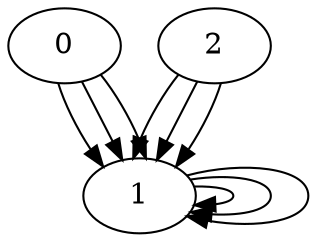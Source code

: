 digraph {
  0;
  1;
  2;
  0 -> 1;
  0 -> 1;
  0 -> 1;
  1 -> 1;
  1 -> 1;
  1 -> 1;
  2 -> 1;
  2 -> 1;
  2 -> 1;
}

